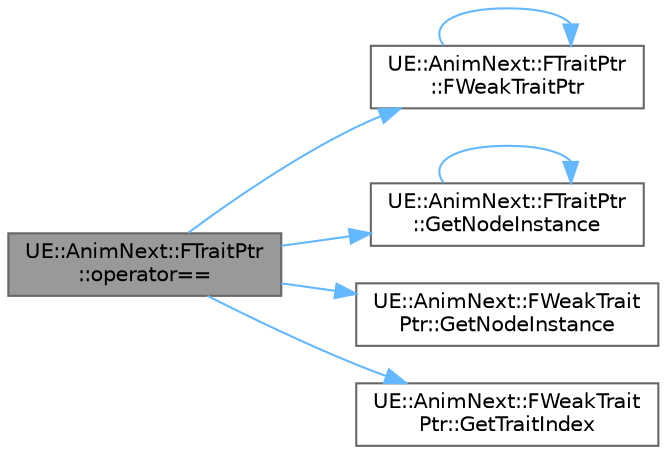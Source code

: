 digraph "UE::AnimNext::FTraitPtr::operator=="
{
 // INTERACTIVE_SVG=YES
 // LATEX_PDF_SIZE
  bgcolor="transparent";
  edge [fontname=Helvetica,fontsize=10,labelfontname=Helvetica,labelfontsize=10];
  node [fontname=Helvetica,fontsize=10,shape=box,height=0.2,width=0.4];
  rankdir="LR";
  Node1 [id="Node000001",label="UE::AnimNext::FTraitPtr\l::operator==",height=0.2,width=0.4,color="gray40", fillcolor="grey60", style="filled", fontcolor="black",tooltip=" "];
  Node1 -> Node2 [id="edge1_Node000001_Node000002",color="steelblue1",style="solid",tooltip=" "];
  Node2 [id="Node000002",label="UE::AnimNext::FTraitPtr\l::FWeakTraitPtr",height=0.2,width=0.4,color="grey40", fillcolor="white", style="filled",URL="$d1/d9f/structUE_1_1AnimNext_1_1FTraitPtr.html#ae7c70fa38863d16a6e8647bde0254346",tooltip=" "];
  Node2 -> Node2 [id="edge2_Node000002_Node000002",color="steelblue1",style="solid",tooltip=" "];
  Node1 -> Node3 [id="edge3_Node000001_Node000003",color="steelblue1",style="solid",tooltip=" "];
  Node3 [id="Node000003",label="UE::AnimNext::FTraitPtr\l::GetNodeInstance",height=0.2,width=0.4,color="grey40", fillcolor="white", style="filled",URL="$d1/d9f/structUE_1_1AnimNext_1_1FTraitPtr.html#aedceedc3bbd783ee07ddadc24a6c5b39",tooltip=" "];
  Node3 -> Node3 [id="edge4_Node000003_Node000003",color="steelblue1",style="solid",tooltip=" "];
  Node1 -> Node4 [id="edge5_Node000001_Node000004",color="steelblue1",style="solid",tooltip=" "];
  Node4 [id="Node000004",label="UE::AnimNext::FWeakTrait\lPtr::GetNodeInstance",height=0.2,width=0.4,color="grey40", fillcolor="white", style="filled",URL="$d1/df5/structUE_1_1AnimNext_1_1FWeakTraitPtr.html#ad35c001d550d5219a64e288f5cb774f9",tooltip=" "];
  Node1 -> Node5 [id="edge6_Node000001_Node000005",color="steelblue1",style="solid",tooltip=" "];
  Node5 [id="Node000005",label="UE::AnimNext::FWeakTrait\lPtr::GetTraitIndex",height=0.2,width=0.4,color="grey40", fillcolor="white", style="filled",URL="$d1/df5/structUE_1_1AnimNext_1_1FWeakTraitPtr.html#ac24a468f082c04e29531c3aefb70688d",tooltip=" "];
}
